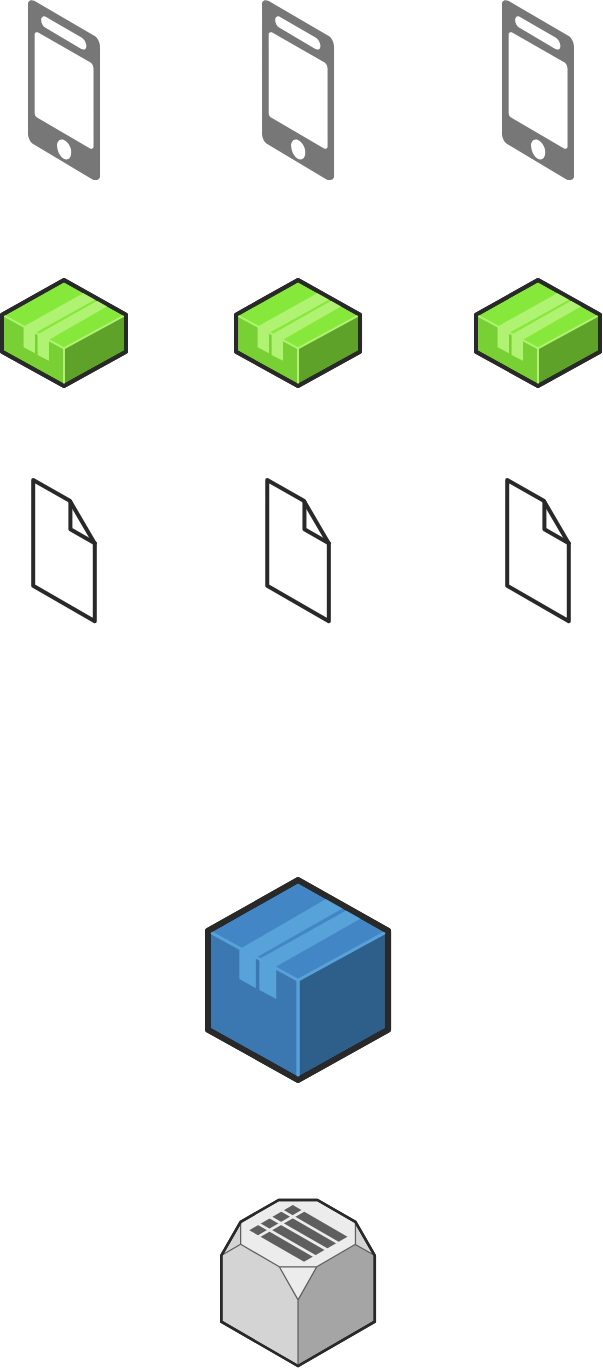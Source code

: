 <mxfile version="14.2.4" type="github">
  <diagram name="Page-1" id="aaaa8250-4180-3840-79b5-4cada1eebb92">
    <mxGraphModel dx="1730" dy="818" grid="1" gridSize="10" guides="1" tooltips="1" connect="1" arrows="1" fold="1" page="1" pageScale="1" pageWidth="850" pageHeight="1100" background="#ffffff" math="0" shadow="0">
      <root>
        <mxCell id="0" />
        <mxCell id="1" parent="0" />
        <mxCell id="1pJQY19VtMuVzaBPA4uN-1" value="" style="verticalLabelPosition=bottom;html=1;verticalAlign=top;strokeWidth=1;align=center;outlineConnect=0;dashed=0;outlineConnect=0;shape=mxgraph.aws3d.mobile_worker;aspect=fixed;strokeColor=none;fillColor=#777777;" vertex="1" parent="1">
          <mxGeometry x="490" y="40" width="36" height="90" as="geometry" />
        </mxCell>
        <mxCell id="1pJQY19VtMuVzaBPA4uN-2" value="" style="verticalLabelPosition=bottom;html=1;verticalAlign=top;strokeWidth=1;align=center;outlineConnect=0;dashed=0;outlineConnect=0;shape=mxgraph.aws3d.file;aspect=fixed;strokeColor=#292929;" vertex="1" parent="1">
          <mxGeometry x="492.6" y="280" width="30.8" height="70.6" as="geometry" />
        </mxCell>
        <mxCell id="1pJQY19VtMuVzaBPA4uN-3" value="" style="verticalLabelPosition=bottom;html=1;verticalAlign=top;strokeWidth=1;align=center;outlineConnect=0;dashed=0;outlineConnect=0;shape=mxgraph.aws3d.application2;fillColor=#86E83A;strokeColor=#B0F373;aspect=fixed;" vertex="1" parent="1">
          <mxGeometry x="477" y="180.0" width="62" height="53" as="geometry" />
        </mxCell>
        <mxCell id="1pJQY19VtMuVzaBPA4uN-4" value="" style="verticalLabelPosition=bottom;html=1;verticalAlign=top;strokeWidth=1;align=center;outlineConnect=0;dashed=0;outlineConnect=0;shape=mxgraph.aws3d.application;fillColor=#4286c5;strokeColor=#57A2D8;aspect=fixed;" vertex="1" parent="1">
          <mxGeometry x="342.96" y="480" width="90.12" height="100" as="geometry" />
        </mxCell>
        <mxCell id="1pJQY19VtMuVzaBPA4uN-5" value="" style="verticalLabelPosition=bottom;html=1;verticalAlign=top;strokeWidth=1;align=center;outlineConnect=0;dashed=0;outlineConnect=0;shape=mxgraph.aws3d.mobile_worker;aspect=fixed;strokeColor=none;fillColor=#777777;" vertex="1" parent="1">
          <mxGeometry x="370.02" y="40" width="36" height="90" as="geometry" />
        </mxCell>
        <mxCell id="1pJQY19VtMuVzaBPA4uN-6" value="" style="verticalLabelPosition=bottom;html=1;verticalAlign=top;strokeWidth=1;align=center;outlineConnect=0;dashed=0;outlineConnect=0;shape=mxgraph.aws3d.file;aspect=fixed;strokeColor=#292929;" vertex="1" parent="1">
          <mxGeometry x="372.62" y="280" width="30.8" height="70.6" as="geometry" />
        </mxCell>
        <mxCell id="1pJQY19VtMuVzaBPA4uN-7" value="" style="verticalLabelPosition=bottom;html=1;verticalAlign=top;strokeWidth=1;align=center;outlineConnect=0;dashed=0;outlineConnect=0;shape=mxgraph.aws3d.application2;fillColor=#86E83A;strokeColor=#B0F373;aspect=fixed;" vertex="1" parent="1">
          <mxGeometry x="357.02" y="180.0" width="62" height="53" as="geometry" />
        </mxCell>
        <mxCell id="1pJQY19VtMuVzaBPA4uN-8" value="" style="verticalLabelPosition=bottom;html=1;verticalAlign=top;strokeWidth=1;align=center;outlineConnect=0;dashed=0;outlineConnect=0;shape=mxgraph.aws3d.simpleDb;fillColor=#ECECEC;strokeColor=#5E5E5E;aspect=fixed;" vertex="1" parent="1">
          <mxGeometry x="349.64" y="640" width="76.76" height="83" as="geometry" />
        </mxCell>
        <mxCell id="1pJQY19VtMuVzaBPA4uN-9" value="" style="verticalLabelPosition=bottom;html=1;verticalAlign=top;strokeWidth=1;align=center;outlineConnect=0;dashed=0;outlineConnect=0;shape=mxgraph.aws3d.mobile_worker;aspect=fixed;strokeColor=none;fillColor=#777777;" vertex="1" parent="1">
          <mxGeometry x="253" y="40" width="36" height="90" as="geometry" />
        </mxCell>
        <mxCell id="1pJQY19VtMuVzaBPA4uN-10" value="" style="verticalLabelPosition=bottom;html=1;verticalAlign=top;strokeWidth=1;align=center;outlineConnect=0;dashed=0;outlineConnect=0;shape=mxgraph.aws3d.file;aspect=fixed;strokeColor=#292929;" vertex="1" parent="1">
          <mxGeometry x="255.6" y="280" width="30.8" height="70.6" as="geometry" />
        </mxCell>
        <mxCell id="1pJQY19VtMuVzaBPA4uN-11" value="" style="verticalLabelPosition=bottom;html=1;verticalAlign=top;strokeWidth=1;align=center;outlineConnect=0;dashed=0;outlineConnect=0;shape=mxgraph.aws3d.application2;fillColor=#86E83A;strokeColor=#B0F373;aspect=fixed;" vertex="1" parent="1">
          <mxGeometry x="240" y="180.0" width="62" height="53" as="geometry" />
        </mxCell>
      </root>
    </mxGraphModel>
  </diagram>
</mxfile>
